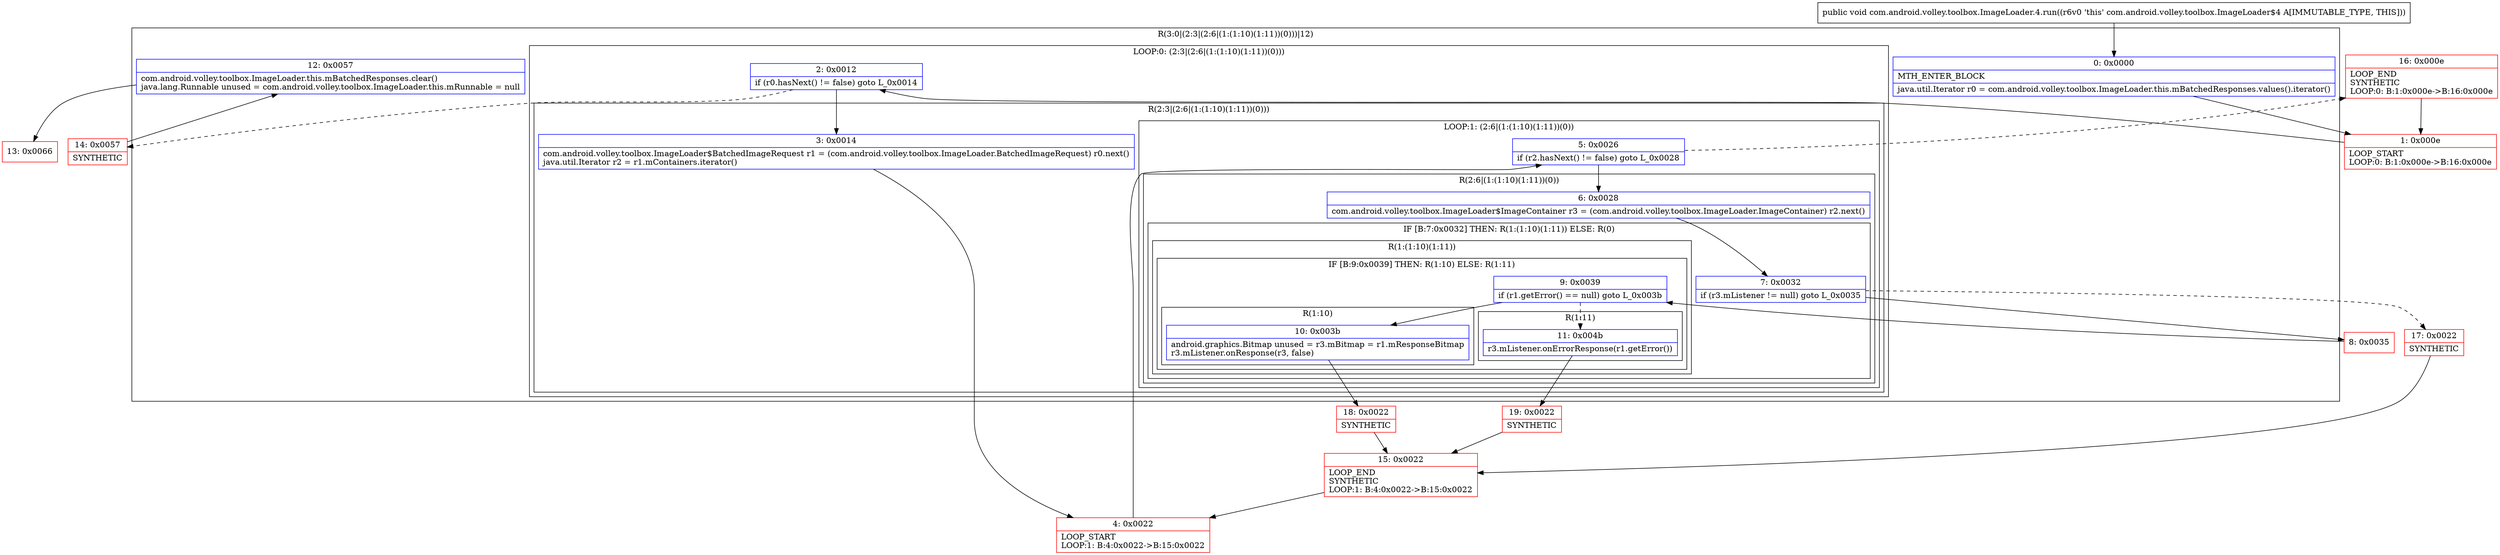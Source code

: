 digraph "CFG forcom.android.volley.toolbox.ImageLoader.4.run()V" {
subgraph cluster_Region_1499586879 {
label = "R(3:0|(2:3|(2:6|(1:(1:10)(1:11))(0)))|12)";
node [shape=record,color=blue];
Node_0 [shape=record,label="{0\:\ 0x0000|MTH_ENTER_BLOCK\l|java.util.Iterator r0 = com.android.volley.toolbox.ImageLoader.this.mBatchedResponses.values().iterator()\l}"];
subgraph cluster_LoopRegion_1729272657 {
label = "LOOP:0: (2:3|(2:6|(1:(1:10)(1:11))(0)))";
node [shape=record,color=blue];
Node_2 [shape=record,label="{2\:\ 0x0012|if (r0.hasNext() != false) goto L_0x0014\l}"];
subgraph cluster_Region_81848154 {
label = "R(2:3|(2:6|(1:(1:10)(1:11))(0)))";
node [shape=record,color=blue];
Node_3 [shape=record,label="{3\:\ 0x0014|com.android.volley.toolbox.ImageLoader$BatchedImageRequest r1 = (com.android.volley.toolbox.ImageLoader.BatchedImageRequest) r0.next()\ljava.util.Iterator r2 = r1.mContainers.iterator()\l}"];
subgraph cluster_LoopRegion_1979042180 {
label = "LOOP:1: (2:6|(1:(1:10)(1:11))(0))";
node [shape=record,color=blue];
Node_5 [shape=record,label="{5\:\ 0x0026|if (r2.hasNext() != false) goto L_0x0028\l}"];
subgraph cluster_Region_600552988 {
label = "R(2:6|(1:(1:10)(1:11))(0))";
node [shape=record,color=blue];
Node_6 [shape=record,label="{6\:\ 0x0028|com.android.volley.toolbox.ImageLoader$ImageContainer r3 = (com.android.volley.toolbox.ImageLoader.ImageContainer) r2.next()\l}"];
subgraph cluster_IfRegion_1357932839 {
label = "IF [B:7:0x0032] THEN: R(1:(1:10)(1:11)) ELSE: R(0)";
node [shape=record,color=blue];
Node_7 [shape=record,label="{7\:\ 0x0032|if (r3.mListener != null) goto L_0x0035\l}"];
subgraph cluster_Region_1395236436 {
label = "R(1:(1:10)(1:11))";
node [shape=record,color=blue];
subgraph cluster_IfRegion_139187292 {
label = "IF [B:9:0x0039] THEN: R(1:10) ELSE: R(1:11)";
node [shape=record,color=blue];
Node_9 [shape=record,label="{9\:\ 0x0039|if (r1.getError() == null) goto L_0x003b\l}"];
subgraph cluster_Region_1984886815 {
label = "R(1:10)";
node [shape=record,color=blue];
Node_10 [shape=record,label="{10\:\ 0x003b|android.graphics.Bitmap unused = r3.mBitmap = r1.mResponseBitmap\lr3.mListener.onResponse(r3, false)\l}"];
}
subgraph cluster_Region_631512736 {
label = "R(1:11)";
node [shape=record,color=blue];
Node_11 [shape=record,label="{11\:\ 0x004b|r3.mListener.onErrorResponse(r1.getError())\l}"];
}
}
}
subgraph cluster_Region_987823998 {
label = "R(0)";
node [shape=record,color=blue];
}
}
}
}
}
}
Node_12 [shape=record,label="{12\:\ 0x0057|com.android.volley.toolbox.ImageLoader.this.mBatchedResponses.clear()\ljava.lang.Runnable unused = com.android.volley.toolbox.ImageLoader.this.mRunnable = null\l}"];
}
Node_1 [shape=record,color=red,label="{1\:\ 0x000e|LOOP_START\lLOOP:0: B:1:0x000e\-\>B:16:0x000e\l}"];
Node_4 [shape=record,color=red,label="{4\:\ 0x0022|LOOP_START\lLOOP:1: B:4:0x0022\-\>B:15:0x0022\l}"];
Node_8 [shape=record,color=red,label="{8\:\ 0x0035}"];
Node_13 [shape=record,color=red,label="{13\:\ 0x0066}"];
Node_14 [shape=record,color=red,label="{14\:\ 0x0057|SYNTHETIC\l}"];
Node_15 [shape=record,color=red,label="{15\:\ 0x0022|LOOP_END\lSYNTHETIC\lLOOP:1: B:4:0x0022\-\>B:15:0x0022\l}"];
Node_16 [shape=record,color=red,label="{16\:\ 0x000e|LOOP_END\lSYNTHETIC\lLOOP:0: B:1:0x000e\-\>B:16:0x000e\l}"];
Node_17 [shape=record,color=red,label="{17\:\ 0x0022|SYNTHETIC\l}"];
Node_18 [shape=record,color=red,label="{18\:\ 0x0022|SYNTHETIC\l}"];
Node_19 [shape=record,color=red,label="{19\:\ 0x0022|SYNTHETIC\l}"];
MethodNode[shape=record,label="{public void com.android.volley.toolbox.ImageLoader.4.run((r6v0 'this' com.android.volley.toolbox.ImageLoader$4 A[IMMUTABLE_TYPE, THIS])) }"];
MethodNode -> Node_0;
Node_0 -> Node_1;
Node_2 -> Node_3;
Node_2 -> Node_14[style=dashed];
Node_3 -> Node_4;
Node_5 -> Node_6;
Node_5 -> Node_16[style=dashed];
Node_6 -> Node_7;
Node_7 -> Node_8;
Node_7 -> Node_17[style=dashed];
Node_9 -> Node_10;
Node_9 -> Node_11[style=dashed];
Node_10 -> Node_18;
Node_11 -> Node_19;
Node_12 -> Node_13;
Node_1 -> Node_2;
Node_4 -> Node_5;
Node_8 -> Node_9;
Node_14 -> Node_12;
Node_15 -> Node_4;
Node_16 -> Node_1;
Node_17 -> Node_15;
Node_18 -> Node_15;
Node_19 -> Node_15;
}

